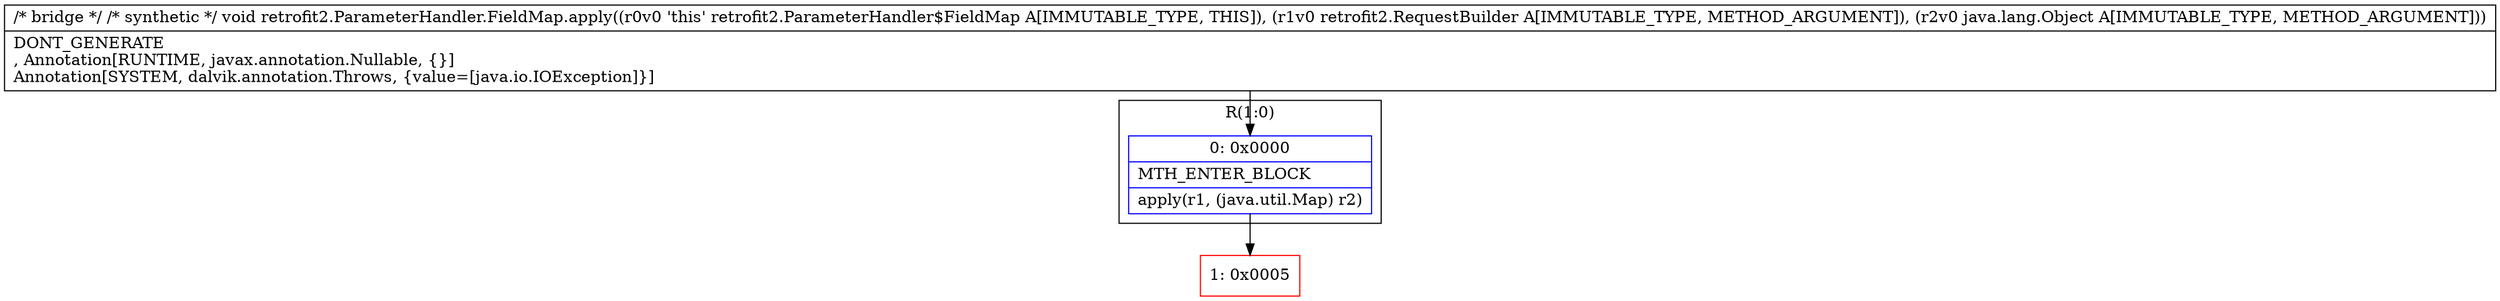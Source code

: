 digraph "CFG forretrofit2.ParameterHandler.FieldMap.apply(Lretrofit2\/RequestBuilder;Ljava\/lang\/Object;)V" {
subgraph cluster_Region_302101472 {
label = "R(1:0)";
node [shape=record,color=blue];
Node_0 [shape=record,label="{0\:\ 0x0000|MTH_ENTER_BLOCK\l|apply(r1, (java.util.Map) r2)\l}"];
}
Node_1 [shape=record,color=red,label="{1\:\ 0x0005}"];
MethodNode[shape=record,label="{\/* bridge *\/ \/* synthetic *\/ void retrofit2.ParameterHandler.FieldMap.apply((r0v0 'this' retrofit2.ParameterHandler$FieldMap A[IMMUTABLE_TYPE, THIS]), (r1v0 retrofit2.RequestBuilder A[IMMUTABLE_TYPE, METHOD_ARGUMENT]), (r2v0 java.lang.Object A[IMMUTABLE_TYPE, METHOD_ARGUMENT]))  | DONT_GENERATE\l, Annotation[RUNTIME, javax.annotation.Nullable, \{\}]\lAnnotation[SYSTEM, dalvik.annotation.Throws, \{value=[java.io.IOException]\}]\l}"];
MethodNode -> Node_0;
Node_0 -> Node_1;
}


